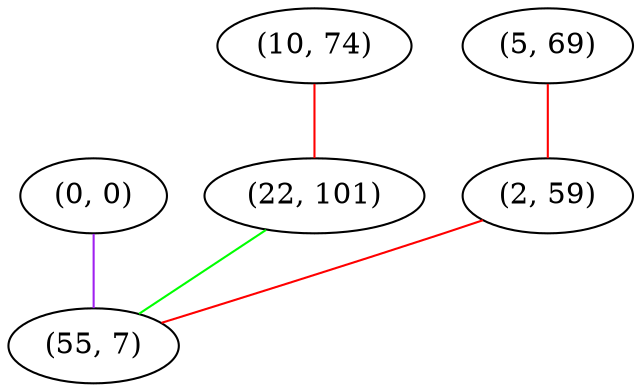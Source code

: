 graph "" {
"(0, 0)";
"(5, 69)";
"(10, 74)";
"(22, 101)";
"(2, 59)";
"(55, 7)";
"(0, 0)" -- "(55, 7)"  [color=purple, key=0, weight=4];
"(5, 69)" -- "(2, 59)"  [color=red, key=0, weight=1];
"(10, 74)" -- "(22, 101)"  [color=red, key=0, weight=1];
"(22, 101)" -- "(55, 7)"  [color=green, key=0, weight=2];
"(2, 59)" -- "(55, 7)"  [color=red, key=0, weight=1];
}
